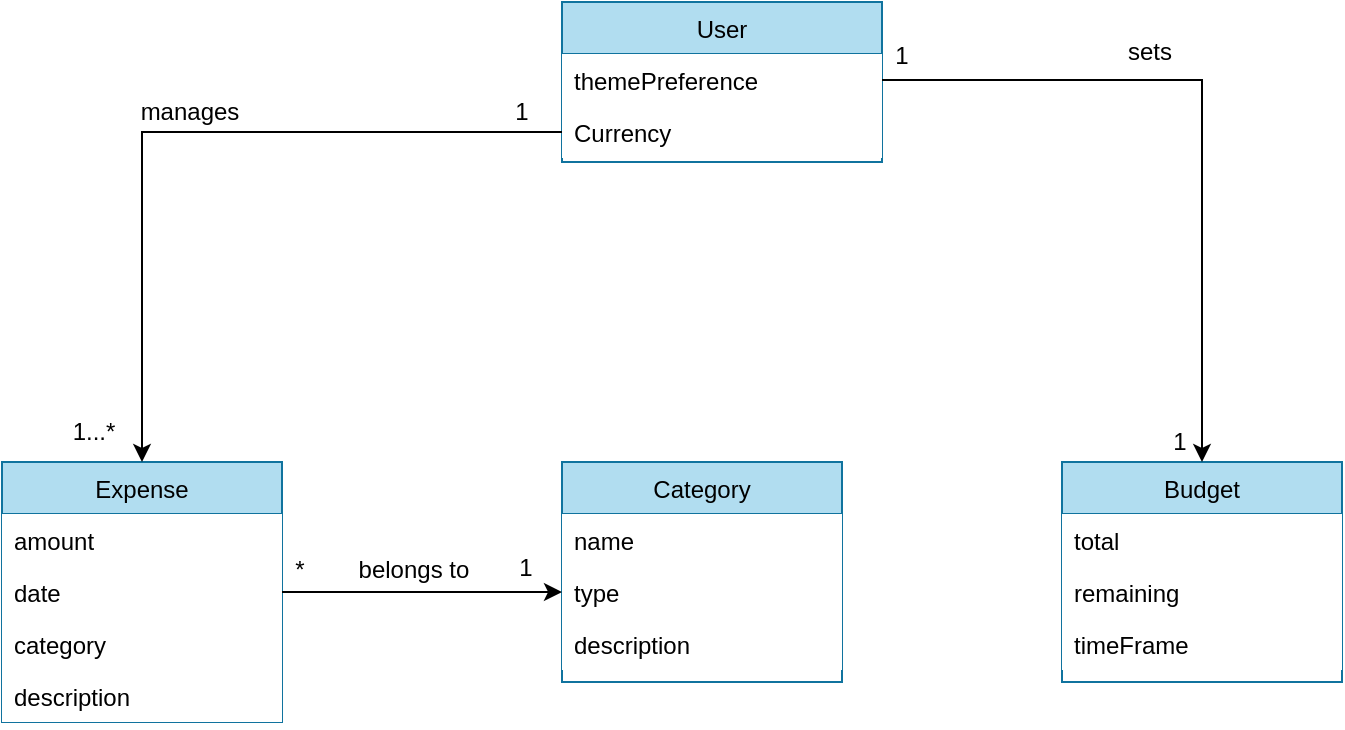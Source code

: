 <mxfile version="26.2.12">
  <diagram id="C5RBs43oDa-KdzZeNtuy" name="Page-1">
    <mxGraphModel dx="1044" dy="527" grid="1" gridSize="10" guides="1" tooltips="1" connect="1" arrows="1" fold="1" page="1" pageScale="1" pageWidth="827" pageHeight="1169" math="0" shadow="0">
      <root>
        <mxCell id="WIyWlLk6GJQsqaUBKTNV-0" />
        <mxCell id="WIyWlLk6GJQsqaUBKTNV-1" parent="WIyWlLk6GJQsqaUBKTNV-0" />
        <mxCell id="zkfFHV4jXpPFQw0GAbJ--6" value="User" style="swimlane;fontStyle=0;align=center;verticalAlign=top;childLayout=stackLayout;horizontal=1;startSize=26;horizontalStack=0;resizeParent=1;resizeLast=0;collapsible=1;marginBottom=0;rounded=0;shadow=0;strokeWidth=1;fillColor=#b1ddf0;strokeColor=#10739e;" parent="WIyWlLk6GJQsqaUBKTNV-1" vertex="1">
          <mxGeometry x="350" y="40" width="160" height="80" as="geometry">
            <mxRectangle x="130" y="380" width="160" height="26" as="alternateBounds" />
          </mxGeometry>
        </mxCell>
        <mxCell id="zkfFHV4jXpPFQw0GAbJ--7" value="themePreference" style="text;align=left;verticalAlign=top;spacingLeft=4;spacingRight=4;overflow=hidden;rotatable=0;points=[[0,0.5],[1,0.5]];portConstraint=eastwest;fillColor=default;" parent="zkfFHV4jXpPFQw0GAbJ--6" vertex="1">
          <mxGeometry y="26" width="160" height="26" as="geometry" />
        </mxCell>
        <mxCell id="zkfFHV4jXpPFQw0GAbJ--8" value="Currency" style="text;align=left;verticalAlign=top;spacingLeft=4;spacingRight=4;overflow=hidden;rotatable=0;points=[[0,0.5],[1,0.5]];portConstraint=eastwest;rounded=0;shadow=0;html=0;fillColor=default;" parent="zkfFHV4jXpPFQw0GAbJ--6" vertex="1">
          <mxGeometry y="52" width="160" height="26" as="geometry" />
        </mxCell>
        <mxCell id="iJ7j8Sh5PL1v2TPkBJEP-0" value="Expense" style="swimlane;fontStyle=0;align=center;verticalAlign=top;childLayout=stackLayout;horizontal=1;startSize=26;horizontalStack=0;resizeParent=1;resizeLast=0;collapsible=1;marginBottom=0;rounded=0;shadow=0;strokeWidth=1;fillColor=#b1ddf0;strokeColor=#10739e;" vertex="1" parent="WIyWlLk6GJQsqaUBKTNV-1">
          <mxGeometry x="70" y="270" width="140" height="130" as="geometry">
            <mxRectangle x="130" y="380" width="160" height="26" as="alternateBounds" />
          </mxGeometry>
        </mxCell>
        <mxCell id="iJ7j8Sh5PL1v2TPkBJEP-1" value="amount" style="text;align=left;verticalAlign=top;spacingLeft=4;spacingRight=4;overflow=hidden;rotatable=0;points=[[0,0.5],[1,0.5]];portConstraint=eastwest;fillColor=default;fillStyle=auto;" vertex="1" parent="iJ7j8Sh5PL1v2TPkBJEP-0">
          <mxGeometry y="26" width="140" height="26" as="geometry" />
        </mxCell>
        <mxCell id="iJ7j8Sh5PL1v2TPkBJEP-2" value="date" style="text;align=left;verticalAlign=top;spacingLeft=4;spacingRight=4;overflow=hidden;rotatable=0;points=[[0,0.5],[1,0.5]];portConstraint=eastwest;rounded=0;shadow=0;html=0;fillColor=default;fillStyle=auto;" vertex="1" parent="iJ7j8Sh5PL1v2TPkBJEP-0">
          <mxGeometry y="52" width="140" height="26" as="geometry" />
        </mxCell>
        <mxCell id="iJ7j8Sh5PL1v2TPkBJEP-13" value="category" style="text;align=left;verticalAlign=top;spacingLeft=4;spacingRight=4;overflow=hidden;rotatable=0;points=[[0,0.5],[1,0.5]];portConstraint=eastwest;rounded=0;shadow=0;html=0;fillColor=default;fillStyle=auto;" vertex="1" parent="iJ7j8Sh5PL1v2TPkBJEP-0">
          <mxGeometry y="78" width="140" height="26" as="geometry" />
        </mxCell>
        <mxCell id="iJ7j8Sh5PL1v2TPkBJEP-14" value="description" style="text;align=left;verticalAlign=top;spacingLeft=4;spacingRight=4;overflow=hidden;rotatable=0;points=[[0,0.5],[1,0.5]];portConstraint=eastwest;rounded=0;shadow=0;html=0;fillColor=default;fillStyle=auto;" vertex="1" parent="iJ7j8Sh5PL1v2TPkBJEP-0">
          <mxGeometry y="104" width="140" height="26" as="geometry" />
        </mxCell>
        <mxCell id="iJ7j8Sh5PL1v2TPkBJEP-6" value="Category" style="swimlane;fontStyle=0;align=center;verticalAlign=top;childLayout=stackLayout;horizontal=1;startSize=26;horizontalStack=0;resizeParent=1;resizeLast=0;collapsible=1;marginBottom=0;rounded=0;shadow=0;strokeWidth=1;fillColor=#b1ddf0;strokeColor=#10739e;" vertex="1" parent="WIyWlLk6GJQsqaUBKTNV-1">
          <mxGeometry x="350" y="270" width="140" height="110" as="geometry">
            <mxRectangle x="130" y="380" width="160" height="26" as="alternateBounds" />
          </mxGeometry>
        </mxCell>
        <mxCell id="iJ7j8Sh5PL1v2TPkBJEP-7" value="name" style="text;align=left;verticalAlign=top;spacingLeft=4;spacingRight=4;overflow=hidden;rotatable=0;points=[[0,0.5],[1,0.5]];portConstraint=eastwest;fillColor=default;" vertex="1" parent="iJ7j8Sh5PL1v2TPkBJEP-6">
          <mxGeometry y="26" width="140" height="26" as="geometry" />
        </mxCell>
        <mxCell id="iJ7j8Sh5PL1v2TPkBJEP-8" value="type" style="text;align=left;verticalAlign=top;spacingLeft=4;spacingRight=4;overflow=hidden;rotatable=0;points=[[0,0.5],[1,0.5]];portConstraint=eastwest;rounded=0;shadow=0;html=0;fillColor=default;" vertex="1" parent="iJ7j8Sh5PL1v2TPkBJEP-6">
          <mxGeometry y="52" width="140" height="26" as="geometry" />
        </mxCell>
        <mxCell id="iJ7j8Sh5PL1v2TPkBJEP-12" value="description" style="text;align=left;verticalAlign=top;spacingLeft=4;spacingRight=4;overflow=hidden;rotatable=0;points=[[0,0.5],[1,0.5]];portConstraint=eastwest;rounded=0;shadow=0;html=0;fillColor=default;gradientColor=none;" vertex="1" parent="iJ7j8Sh5PL1v2TPkBJEP-6">
          <mxGeometry y="78" width="140" height="26" as="geometry" />
        </mxCell>
        <mxCell id="iJ7j8Sh5PL1v2TPkBJEP-15" value="Budget" style="swimlane;fontStyle=0;align=center;verticalAlign=top;childLayout=stackLayout;horizontal=1;startSize=26;horizontalStack=0;resizeParent=1;resizeLast=0;collapsible=1;marginBottom=0;rounded=0;shadow=0;strokeWidth=1;fillColor=#b1ddf0;strokeColor=#10739e;" vertex="1" parent="WIyWlLk6GJQsqaUBKTNV-1">
          <mxGeometry x="600" y="270" width="140" height="110" as="geometry">
            <mxRectangle x="130" y="380" width="160" height="26" as="alternateBounds" />
          </mxGeometry>
        </mxCell>
        <mxCell id="iJ7j8Sh5PL1v2TPkBJEP-17" value="total" style="text;align=left;verticalAlign=top;spacingLeft=4;spacingRight=4;overflow=hidden;rotatable=0;points=[[0,0.5],[1,0.5]];portConstraint=eastwest;rounded=0;shadow=0;html=0;fillColor=default;" vertex="1" parent="iJ7j8Sh5PL1v2TPkBJEP-15">
          <mxGeometry y="26" width="140" height="26" as="geometry" />
        </mxCell>
        <mxCell id="iJ7j8Sh5PL1v2TPkBJEP-18" value="remaining" style="text;align=left;verticalAlign=top;spacingLeft=4;spacingRight=4;overflow=hidden;rotatable=0;points=[[0,0.5],[1,0.5]];portConstraint=eastwest;rounded=0;shadow=0;html=0;fillColor=default;" vertex="1" parent="iJ7j8Sh5PL1v2TPkBJEP-15">
          <mxGeometry y="52" width="140" height="26" as="geometry" />
        </mxCell>
        <mxCell id="iJ7j8Sh5PL1v2TPkBJEP-22" value="timeFrame" style="text;align=left;verticalAlign=top;spacingLeft=4;spacingRight=4;overflow=hidden;rotatable=0;points=[[0,0.5],[1,0.5]];portConstraint=eastwest;rounded=0;shadow=0;html=0;fillColor=default;" vertex="1" parent="iJ7j8Sh5PL1v2TPkBJEP-15">
          <mxGeometry y="78" width="140" height="26" as="geometry" />
        </mxCell>
        <mxCell id="iJ7j8Sh5PL1v2TPkBJEP-23" style="edgeStyle=orthogonalEdgeStyle;rounded=0;orthogonalLoop=1;jettySize=auto;html=1;exitX=0;exitY=0.5;exitDx=0;exitDy=0;entryX=0.5;entryY=0;entryDx=0;entryDy=0;" edge="1" parent="WIyWlLk6GJQsqaUBKTNV-1" source="zkfFHV4jXpPFQw0GAbJ--8" target="iJ7j8Sh5PL1v2TPkBJEP-0">
          <mxGeometry relative="1" as="geometry" />
        </mxCell>
        <mxCell id="iJ7j8Sh5PL1v2TPkBJEP-24" value="1" style="text;html=1;align=center;verticalAlign=middle;whiteSpace=wrap;rounded=0;" vertex="1" parent="WIyWlLk6GJQsqaUBKTNV-1">
          <mxGeometry x="300" y="80" width="60" height="30" as="geometry" />
        </mxCell>
        <mxCell id="iJ7j8Sh5PL1v2TPkBJEP-25" value="1...*" style="text;html=1;align=center;verticalAlign=middle;whiteSpace=wrap;rounded=0;" vertex="1" parent="WIyWlLk6GJQsqaUBKTNV-1">
          <mxGeometry x="86" y="240" width="60" height="30" as="geometry" />
        </mxCell>
        <mxCell id="iJ7j8Sh5PL1v2TPkBJEP-26" style="edgeStyle=orthogonalEdgeStyle;rounded=0;orthogonalLoop=1;jettySize=auto;html=1;exitX=1;exitY=0.5;exitDx=0;exitDy=0;entryX=0.5;entryY=0;entryDx=0;entryDy=0;" edge="1" parent="WIyWlLk6GJQsqaUBKTNV-1" source="zkfFHV4jXpPFQw0GAbJ--7" target="iJ7j8Sh5PL1v2TPkBJEP-15">
          <mxGeometry relative="1" as="geometry" />
        </mxCell>
        <mxCell id="iJ7j8Sh5PL1v2TPkBJEP-27" value="1" style="text;html=1;align=center;verticalAlign=middle;whiteSpace=wrap;rounded=0;" vertex="1" parent="WIyWlLk6GJQsqaUBKTNV-1">
          <mxGeometry x="490" y="52" width="60" height="30" as="geometry" />
        </mxCell>
        <mxCell id="iJ7j8Sh5PL1v2TPkBJEP-28" value="1" style="text;html=1;align=center;verticalAlign=middle;whiteSpace=wrap;rounded=0;" vertex="1" parent="WIyWlLk6GJQsqaUBKTNV-1">
          <mxGeometry x="629" y="245" width="60" height="30" as="geometry" />
        </mxCell>
        <mxCell id="iJ7j8Sh5PL1v2TPkBJEP-29" style="edgeStyle=orthogonalEdgeStyle;rounded=0;orthogonalLoop=1;jettySize=auto;html=1;exitX=1;exitY=0.5;exitDx=0;exitDy=0;entryX=0;entryY=0.5;entryDx=0;entryDy=0;" edge="1" parent="WIyWlLk6GJQsqaUBKTNV-1" source="iJ7j8Sh5PL1v2TPkBJEP-2" target="iJ7j8Sh5PL1v2TPkBJEP-8">
          <mxGeometry relative="1" as="geometry" />
        </mxCell>
        <mxCell id="iJ7j8Sh5PL1v2TPkBJEP-30" value="*" style="text;html=1;align=center;verticalAlign=middle;whiteSpace=wrap;rounded=0;" vertex="1" parent="WIyWlLk6GJQsqaUBKTNV-1">
          <mxGeometry x="189" y="309" width="60" height="30" as="geometry" />
        </mxCell>
        <mxCell id="iJ7j8Sh5PL1v2TPkBJEP-31" value="1" style="text;html=1;align=center;verticalAlign=middle;whiteSpace=wrap;rounded=0;" vertex="1" parent="WIyWlLk6GJQsqaUBKTNV-1">
          <mxGeometry x="302" y="308" width="60" height="30" as="geometry" />
        </mxCell>
        <mxCell id="iJ7j8Sh5PL1v2TPkBJEP-32" value="manages&lt;span style=&quot;color: rgba(0, 0, 0, 0); font-family: monospace; font-size: 0px; text-align: start; text-wrap-mode: nowrap;&quot;&gt;%3CmxGraphModel%3E%3Croot%3E%3CmxCell%20id%3D%220%22%2F%3E%3CmxCell%20id%3D%221%22%20parent%3D%220%22%2F%3E%3CmxCell%20id%3D%222%22%20value%3D%221...*%22%20style%3D%22text%3Bhtml%3D1%3Balign%3Dcenter%3BverticalAlign%3Dmiddle%3BwhiteSpace%3Dwrap%3Brounded%3D0%3B%22%20vertex%3D%221%22%20parent%3D%221%22%3E%3CmxGeometry%20x%3D%2286%22%20y%3D%22240%22%20width%3D%2260%22%20height%3D%2230%22%20as%3D%22geometry%22%2F%3E%3C%2FmxCell%3E%3C%2Froot%3E%3C%2FmxGraphModel%3E&lt;/span&gt;" style="text;html=1;align=center;verticalAlign=middle;whiteSpace=wrap;rounded=0;" vertex="1" parent="WIyWlLk6GJQsqaUBKTNV-1">
          <mxGeometry x="134" y="80" width="60" height="30" as="geometry" />
        </mxCell>
        <mxCell id="iJ7j8Sh5PL1v2TPkBJEP-33" value="sets" style="text;html=1;align=center;verticalAlign=middle;whiteSpace=wrap;rounded=0;" vertex="1" parent="WIyWlLk6GJQsqaUBKTNV-1">
          <mxGeometry x="614" y="50" width="60" height="30" as="geometry" />
        </mxCell>
        <mxCell id="iJ7j8Sh5PL1v2TPkBJEP-34" value="belongs to" style="text;html=1;align=center;verticalAlign=middle;whiteSpace=wrap;rounded=0;" vertex="1" parent="WIyWlLk6GJQsqaUBKTNV-1">
          <mxGeometry x="246" y="309" width="60" height="30" as="geometry" />
        </mxCell>
      </root>
    </mxGraphModel>
  </diagram>
</mxfile>

